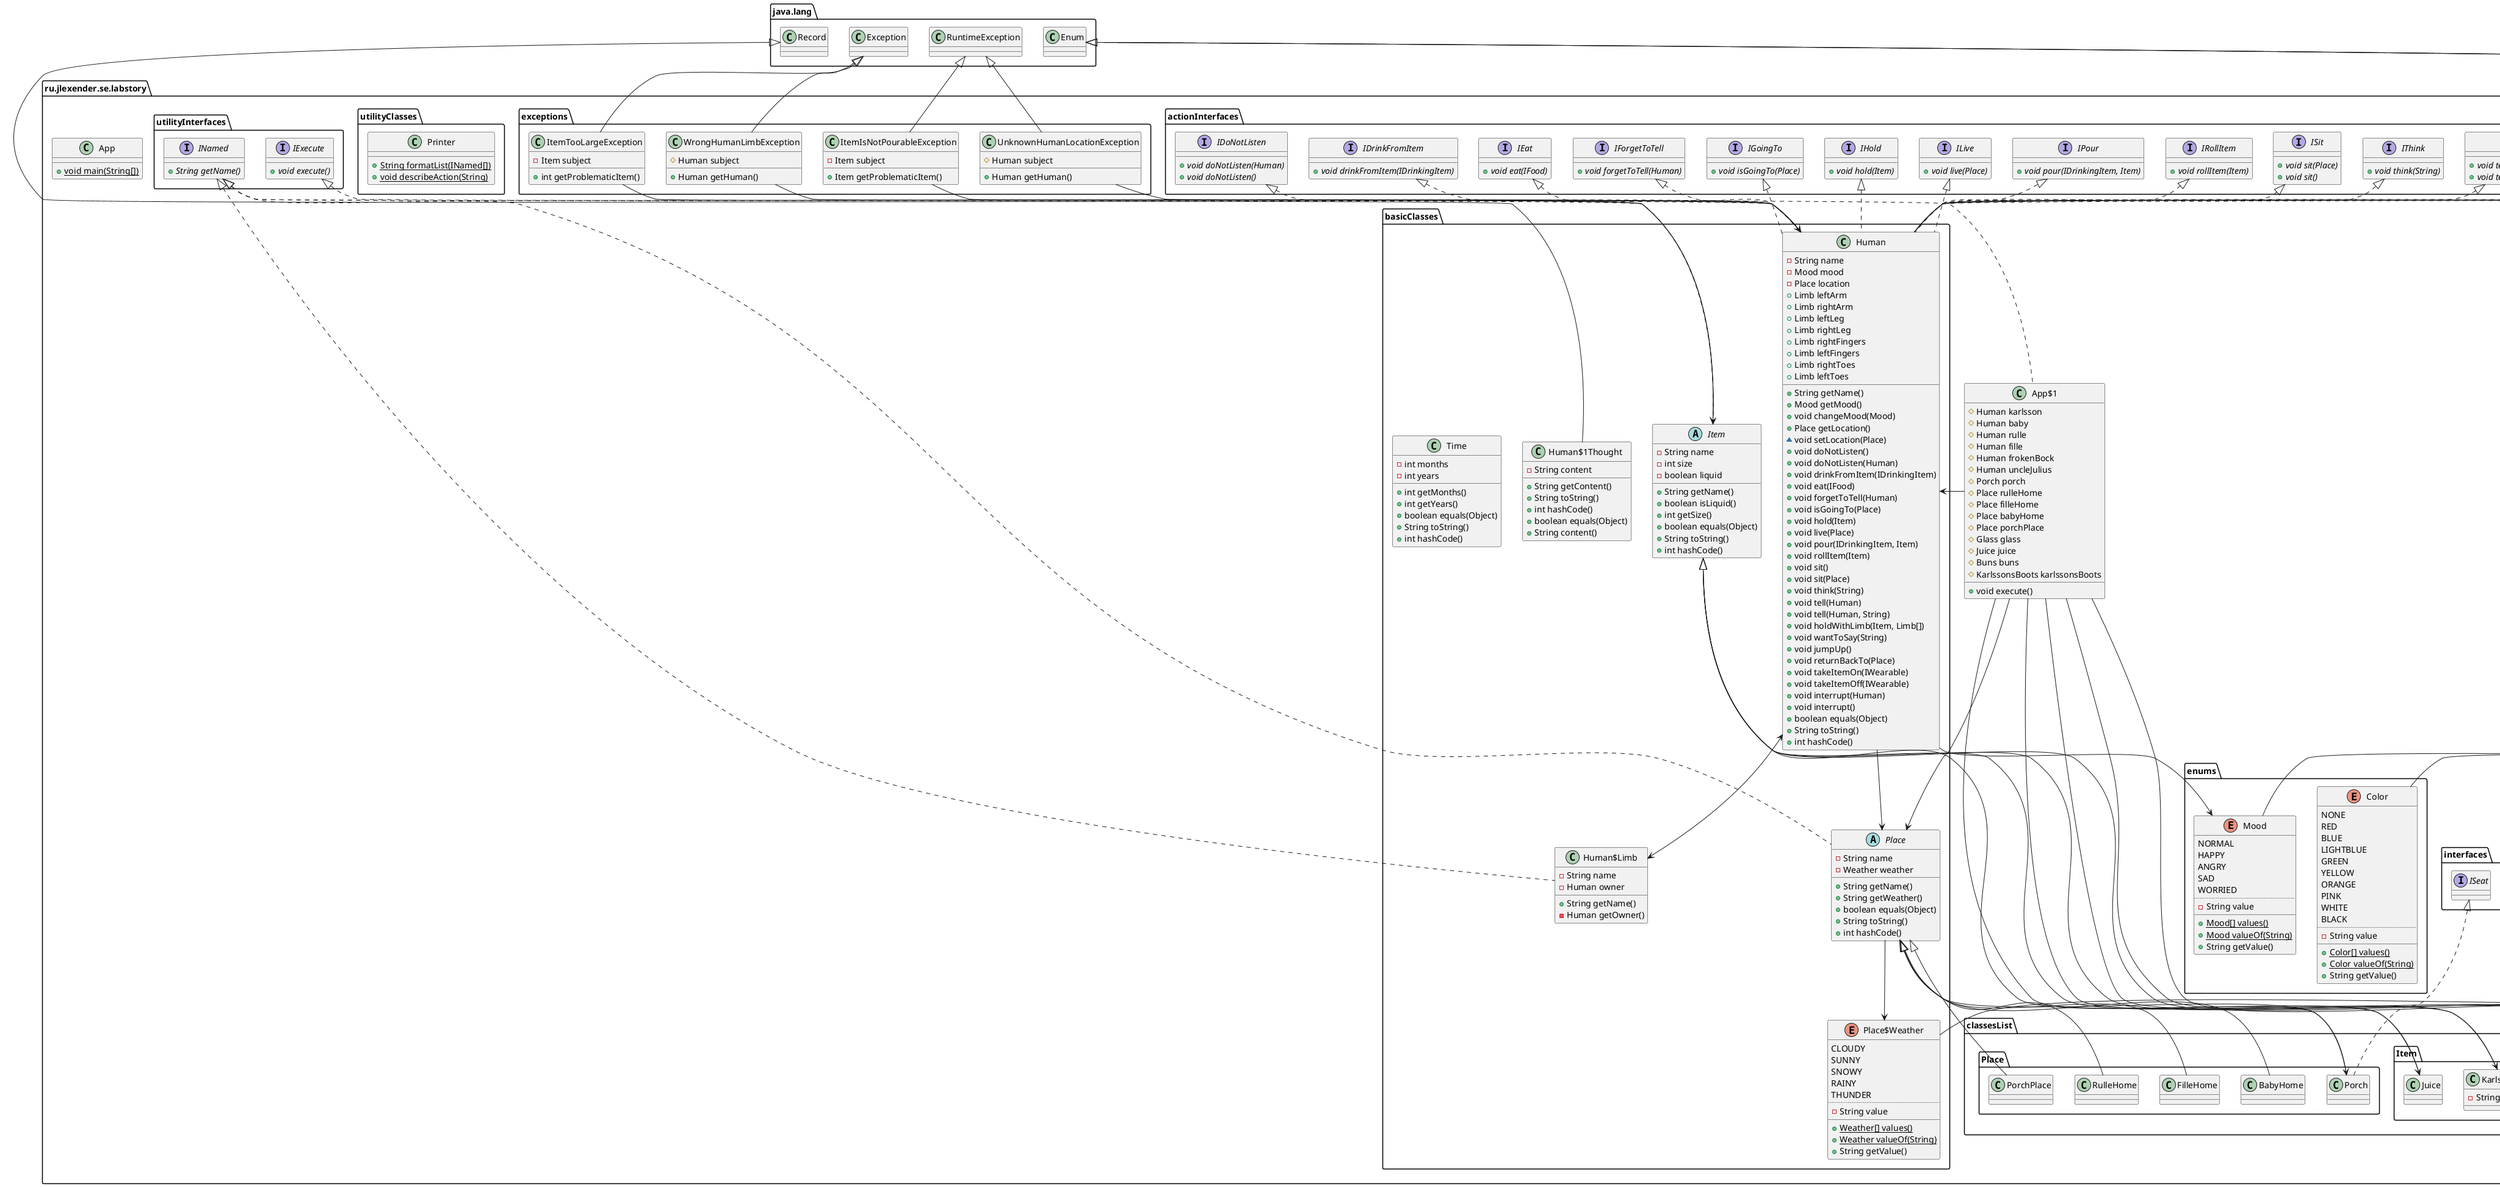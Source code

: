 @startuml
!pragma useIntermediatePackages false

class "Enum" as java.lang.Enum {
}
class "Exception" as java.lang.Exception {
}
class "Record" as java.lang.Record {
}
class "RuntimeException" as java.lang.RuntimeException {
}
class "App" as ru.jlexender.se.labstory.App {
  + {static}void main(String[])
}
class "App$1" as ru.jlexender.se.labstory.App$1 {
  #Human karlsson
  #Human baby
  #Human rulle
  #Human fille
  #Human frokenBock
  #Human uncleJulius
  #Porch porch
  #Place rulleHome
  #Place filleHome
  #Place babyHome
  #Place porchPlace
  #Glass glass
  #Juice juice
  #Buns buns
  #KarlssonsBoots karlssonsBoots
  __
  +void execute()
}
interface "IDoNotListen" as ru.jlexender.se.labstory.actionInterfaces.IDoNotListen {
  + {abstract}void doNotListen(Human)
  + {abstract}void doNotListen()
}
interface "IDrinkFromItem" as ru.jlexender.se.labstory.actionInterfaces.IDrinkFromItem {
  + {abstract}void drinkFromItem(IDrinkingItem)
}
interface "IEat" as ru.jlexender.se.labstory.actionInterfaces.IEat {
  + {abstract}void eat(IFood)
}
interface "IForgetToTell" as ru.jlexender.se.labstory.actionInterfaces.IForgetToTell {
  + {abstract}void forgetToTell(Human)
}
interface "IGoingTo" as ru.jlexender.se.labstory.actionInterfaces.IGoingTo {
  + {abstract}void isGoingTo(Place)
}
interface "IHold" as ru.jlexender.se.labstory.actionInterfaces.IHold {
  + {abstract}void hold(Item)
}
interface "IHoldWithLimb" as ru.jlexender.se.labstory.actionInterfaces.IHoldWithLimb {
  + {abstract}void holdWithLimb(Item, Limb[])
}
interface "IInterrupt" as ru.jlexender.se.labstory.actionInterfaces.IInterrupt {
  + {abstract}void interrupt(Human)
  + {abstract}void interrupt()
}
interface "IJumpUp" as ru.jlexender.se.labstory.actionInterfaces.IJumpUp {
  + {abstract}void jumpUp()
}
interface "ILive" as ru.jlexender.se.labstory.actionInterfaces.ILive {
  + {abstract}void live(Place)
}
interface "IPour" as ru.jlexender.se.labstory.actionInterfaces.IPour {
  + {abstract}void pour(IDrinkingItem, Item)
}
interface "IReturnBackTo" as ru.jlexender.se.labstory.actionInterfaces.IReturnBackTo {
  + {abstract}void returnBackTo(Place)
}
interface "IRollItem" as ru.jlexender.se.labstory.actionInterfaces.IRollItem {
  + {abstract}void rollItem(Item)
}
interface "ISit" as ru.jlexender.se.labstory.actionInterfaces.ISit {
  + {abstract}void sit(Place)
  + {abstract}void sit()
}
interface "ITell" as ru.jlexender.se.labstory.actionInterfaces.ITell {
  + {abstract}void tell(Human)
  + {abstract}void tell(Human, String)
}
interface "IThink" as ru.jlexender.se.labstory.actionInterfaces.IThink {
  + {abstract}void think(String)
}
interface "IWantToSay" as ru.jlexender.se.labstory.actionInterfaces.IWantToSay {
  + {abstract}void wantToSay(String)
}
interface "IWear" as ru.jlexender.se.labstory.actionInterfaces.IWear {
  + {abstract}void takeItemOn(IWearable)
  + {abstract}void takeItemOff(IWearable)
}
class "Human" as ru.jlexender.se.labstory.basicClasses.Human {
  -String name
  -Mood mood
  -Place location
  +Limb leftArm
  +Limb rightArm
  +Limb leftLeg
  +Limb rightLeg
  +Limb rightFingers
  +Limb leftFingers
  +Limb rightToes
  +Limb leftToes
  __
  +String getName()
  +Mood getMood()
  +void changeMood(Mood)
  +Place getLocation()
  ~void setLocation(Place)
  +void doNotListen()
  +void doNotListen(Human)
  +void drinkFromItem(IDrinkingItem)
  +void eat(IFood)
  +void forgetToTell(Human)
  +void isGoingTo(Place)
  +void hold(Item)
  +void live(Place)
  +void pour(IDrinkingItem, Item)
  +void rollItem(Item)
  +void sit()
  +void sit(Place)
  +void think(String)
  +void tell(Human)
  +void tell(Human, String)
  +void holdWithLimb(Item, Limb[])
  +void wantToSay(String)
  +void jumpUp()
  +void returnBackTo(Place)
  +void takeItemOn(IWearable)
  +void takeItemOff(IWearable)
  +void interrupt(Human)
  +void interrupt()
  +boolean equals(Object)
  +String toString()
  +int hashCode()
}
class "Human$1Thought" as ru.jlexender.se.labstory.basicClasses.Human$1Thought {
  -String content
  __
  +String getContent()
  +String toString()
  +int hashCode()
  +boolean equals(Object)
  +String content()
}
class "Human$Limb" as ru.jlexender.se.labstory.basicClasses.Human$Limb {
  -String name
  -Human owner
  __
  +String getName()
  -Human getOwner()
}
abstract class "Item" as ru.jlexender.se.labstory.basicClasses.Item {
  -String name
  -int size
  -boolean liquid
  __
  +String getName()
  +boolean isLiquid()
  +int getSize()
  +boolean equals(Object)
  +String toString()
  +int hashCode()
}
abstract class "Place" as ru.jlexender.se.labstory.basicClasses.Place {
  -String name
  -Weather weather
  __
  +String getName()
  +String getWeather()
  +boolean equals(Object)
  +String toString()
  +int hashCode()
}
enum "Place$Weather" as ru.jlexender.se.labstory.basicClasses.Place$Weather {
  CLOUDY
  SUNNY
  SNOWY
  RAINY
  THUNDER
  ..
  -String value
  __
  + {static}Weather[] values()
  + {static}Weather valueOf(String)
  +String getValue()
}
class "Time" as ru.jlexender.se.labstory.basicClasses.Time {
  -int months
  -int years
  __
  +int getMonths()
  +int getYears()
  +boolean equals(Object)
  +String toString()
  +int hashCode()
}
class "Buns" as ru.jlexender.se.labstory.classesList.Item.Buns {
  -String name
}
class "Glass" as ru.jlexender.se.labstory.classesList.Item.Glass {
  -String name
}
class "Juice" as ru.jlexender.se.labstory.classesList.Item.Juice {
}
class "KarlssonsBoots" as ru.jlexender.se.labstory.classesList.Item.KarlssonsBoots {
  -String name
}
class "BabyHome" as ru.jlexender.se.labstory.classesList.Place.BabyHome {
}
class "FilleHome" as ru.jlexender.se.labstory.classesList.Place.FilleHome {
}
class "Porch" as ru.jlexender.se.labstory.classesList.Place.Porch {
}
class "PorchPlace" as ru.jlexender.se.labstory.classesList.Place.PorchPlace {
}
class "RulleHome" as ru.jlexender.se.labstory.classesList.Place.RulleHome {
}
enum "Color" as ru.jlexender.se.labstory.enums.Color {
  NONE
  RED
  BLUE
  LIGHTBLUE
  GREEN
  YELLOW
  ORANGE
  PINK
  WHITE
  BLACK
  ..
  -String value
  __
  + {static}Color[] values()
  + {static}Color valueOf(String)
  +String getValue()
}
enum "Mood" as ru.jlexender.se.labstory.enums.Mood {
  NORMAL
  HAPPY
  ANGRY
  SAD
  WORRIED
  ..
  -String value
  __
  + {static}Mood[] values()
  + {static}Mood valueOf(String)
  +String getValue()
}
class "ItemIsNotPourableException" as ru.jlexender.se.labstory.exceptions.ItemIsNotPourableException {
  -Item subject
  __
  +Item getProblematicItem()
}
class "ItemTooLargeException" as ru.jlexender.se.labstory.exceptions.ItemTooLargeException {
  -Item subject
  __
  +int getProblematicItem()
}
class "UnknownHumanLocationException" as ru.jlexender.se.labstory.exceptions.UnknownHumanLocationException {
  #Human subject
  __
  +Human getHuman()
}
class "WrongHumanLimbException" as ru.jlexender.se.labstory.exceptions.WrongHumanLimbException {
  #Human subject
  __
  +Human getHuman()
}
interface "IDrinkingItem" as ru.jlexender.se.labstory.interfaces.IDrinkingItem {
}
interface "IFood" as ru.jlexender.se.labstory.interfaces.IFood {
}
interface "IRollable" as ru.jlexender.se.labstory.interfaces.IRollable {
}
interface "ISeat" as ru.jlexender.se.labstory.interfaces.ISeat {
}
interface "IWearable" as ru.jlexender.se.labstory.interfaces.IWearable {
}
class "Printer" as ru.jlexender.se.labstory.utilityClasses.Printer {
  + {static}String formatList(INamed[])
  + {static}void describeAction(String)
}
interface "IExecute" as ru.jlexender.se.labstory.utilityInterfaces.IExecute {
  + {abstract}void execute()
}
interface "INamed" as ru.jlexender.se.labstory.utilityInterfaces.INamed {
  + {abstract}String getName()
}
ru.jlexender.se.labstory.App$1 .u.|> ru.jlexender.se.labstory.utilityInterfaces.IExecute
ru.jlexender.se.labstory.App$1 --> ru.jlexender.se.labstory.classesList.Place.Porch
ru.jlexender.se.labstory.App$1 --> ru.jlexender.se.labstory.basicClasses.Human
ru.jlexender.se.labstory.App$1 --> ru.jlexender.se.labstory.basicClasses.Place
ru.jlexender.se.labstory.App$1 --> ru.jlexender.se.labstory.classesList.Item.Buns
ru.jlexender.se.labstory.App$1 --> ru.jlexender.se.labstory.classesList.Item.Juice
ru.jlexender.se.labstory.App$1 --> ru.jlexender.se.labstory.classesList.Item.Glass
ru.jlexender.se.labstory.App$1 --> ru.jlexender.se.labstory.classesList.Item.KarlssonsBoots
ru.jlexender.se.labstory.basicClasses.Human .u.|> ru.jlexender.se.labstory.actionInterfaces.IDoNotListen
ru.jlexender.se.labstory.basicClasses.Human .u.|> ru.jlexender.se.labstory.actionInterfaces.IDrinkFromItem
ru.jlexender.se.labstory.basicClasses.Human .u.|> ru.jlexender.se.labstory.actionInterfaces.IEat
ru.jlexender.se.labstory.basicClasses.Human .u.|> ru.jlexender.se.labstory.actionInterfaces.IForgetToTell
ru.jlexender.se.labstory.basicClasses.Human .u.|> ru.jlexender.se.labstory.actionInterfaces.IGoingTo
ru.jlexender.se.labstory.basicClasses.Human .u.|> ru.jlexender.se.labstory.actionInterfaces.IHold
ru.jlexender.se.labstory.basicClasses.Human .u.|> ru.jlexender.se.labstory.actionInterfaces.ILive
ru.jlexender.se.labstory.basicClasses.Human .u.|> ru.jlexender.se.labstory.actionInterfaces.IPour
ru.jlexender.se.labstory.basicClasses.Human .u.|> ru.jlexender.se.labstory.actionInterfaces.IRollItem
ru.jlexender.se.labstory.basicClasses.Human .u.|> ru.jlexender.se.labstory.actionInterfaces.ISit
ru.jlexender.se.labstory.basicClasses.Human .u.|> ru.jlexender.se.labstory.actionInterfaces.IThink
ru.jlexender.se.labstory.basicClasses.Human .u.|> ru.jlexender.se.labstory.actionInterfaces.ITell
ru.jlexender.se.labstory.basicClasses.Human .u.|> ru.jlexender.se.labstory.actionInterfaces.IHoldWithLimb
ru.jlexender.se.labstory.basicClasses.Human .u.|> ru.jlexender.se.labstory.actionInterfaces.IWantToSay
ru.jlexender.se.labstory.basicClasses.Human .u.|> ru.jlexender.se.labstory.actionInterfaces.IWear
ru.jlexender.se.labstory.basicClasses.Human .u.|> ru.jlexender.se.labstory.actionInterfaces.IJumpUp
ru.jlexender.se.labstory.basicClasses.Human .u.|> ru.jlexender.se.labstory.actionInterfaces.IReturnBackTo
ru.jlexender.se.labstory.basicClasses.Human .u.|> ru.jlexender.se.labstory.actionInterfaces.IInterrupt
ru.jlexender.se.labstory.basicClasses.Human .u.|> ru.jlexender.se.labstory.utilityInterfaces.INamed
ru.jlexender.se.labstory.basicClasses.Human --> ru.jlexender.se.labstory.basicClasses.Place
ru.jlexender.se.labstory.basicClasses.Human <--> ru.jlexender.se.labstory.basicClasses.Human$Limb
ru.jlexender.se.labstory.basicClasses.Human --> ru.jlexender.se.labstory.enums.Mood
ru.jlexender.se.labstory.basicClasses.Human$1Thought -u-|> java.lang.Record
ru.jlexender.se.labstory.basicClasses.Human$Limb .u.|> ru.jlexender.se.labstory.utilityInterfaces.INamed
ru.jlexender.se.labstory.basicClasses.Item .u.|> ru.jlexender.se.labstory.utilityInterfaces.INamed
ru.jlexender.se.labstory.basicClasses.Place .u.|> ru.jlexender.se.labstory.utilityInterfaces.INamed
ru.jlexender.se.labstory.basicClasses.Place --> ru.jlexender.se.labstory.basicClasses.Place$Weather
ru.jlexender.se.labstory.basicClasses.Place$Weather -u-|> java.lang.Enum
ru.jlexender.se.labstory.classesList.Item.Buns -u-|> ru.jlexender.se.labstory.basicClasses.Item
ru.jlexender.se.labstory.classesList.Item.Buns .u.|> ru.jlexender.se.labstory.interfaces.IFood
ru.jlexender.se.labstory.classesList.Item.Glass -u-|> ru.jlexender.se.labstory.basicClasses.Item
ru.jlexender.se.labstory.classesList.Item.Glass .u.|> ru.jlexender.se.labstory.interfaces.IRollable
ru.jlexender.se.labstory.classesList.Item.Glass .u.|> ru.jlexender.se.labstory.interfaces.IDrinkingItem
ru.jlexender.se.labstory.classesList.Item.Juice -u-|> ru.jlexender.se.labstory.basicClasses.Item
ru.jlexender.se.labstory.classesList.Item.KarlssonsBoots -u-|> ru.jlexender.se.labstory.basicClasses.Item
ru.jlexender.se.labstory.classesList.Item.KarlssonsBoots .u.|> ru.jlexender.se.labstory.interfaces.IWearable
ru.jlexender.se.labstory.classesList.Place.BabyHome -u-|> ru.jlexender.se.labstory.basicClasses.Place
ru.jlexender.se.labstory.classesList.Place.FilleHome -u-|> ru.jlexender.se.labstory.basicClasses.Place
ru.jlexender.se.labstory.classesList.Place.Porch -u-|> ru.jlexender.se.labstory.basicClasses.Place
ru.jlexender.se.labstory.classesList.Place.Porch .u.|> ru.jlexender.se.labstory.interfaces.ISeat
ru.jlexender.se.labstory.classesList.Place.PorchPlace -u-|> ru.jlexender.se.labstory.basicClasses.Place
ru.jlexender.se.labstory.classesList.Place.RulleHome -u-|> ru.jlexender.se.labstory.basicClasses.Place
ru.jlexender.se.labstory.enums.Color -u-|> java.lang.Enum
ru.jlexender.se.labstory.enums.Mood -u-|> java.lang.Enum
ru.jlexender.se.labstory.exceptions.ItemIsNotPourableException -u-|> java.lang.RuntimeException
ru.jlexender.se.labstory.exceptions.ItemIsNotPourableException --> ru.jlexender.se.labstory.basicClasses.Item
ru.jlexender.se.labstory.exceptions.ItemTooLargeException -u-|> java.lang.Exception
ru.jlexender.se.labstory.exceptions.ItemTooLargeException --> ru.jlexender.se.labstory.basicClasses.Item
ru.jlexender.se.labstory.exceptions.UnknownHumanLocationException -u-|> java.lang.RuntimeException
ru.jlexender.se.labstory.exceptions.UnknownHumanLocationException --> ru.jlexender.se.labstory.basicClasses.Human
ru.jlexender.se.labstory.exceptions.WrongHumanLimbException -u-|> java.lang.Exception
ru.jlexender.se.labstory.exceptions.WrongHumanLimbException --> ru.jlexender.se.labstory.basicClasses.Human
@enduml
